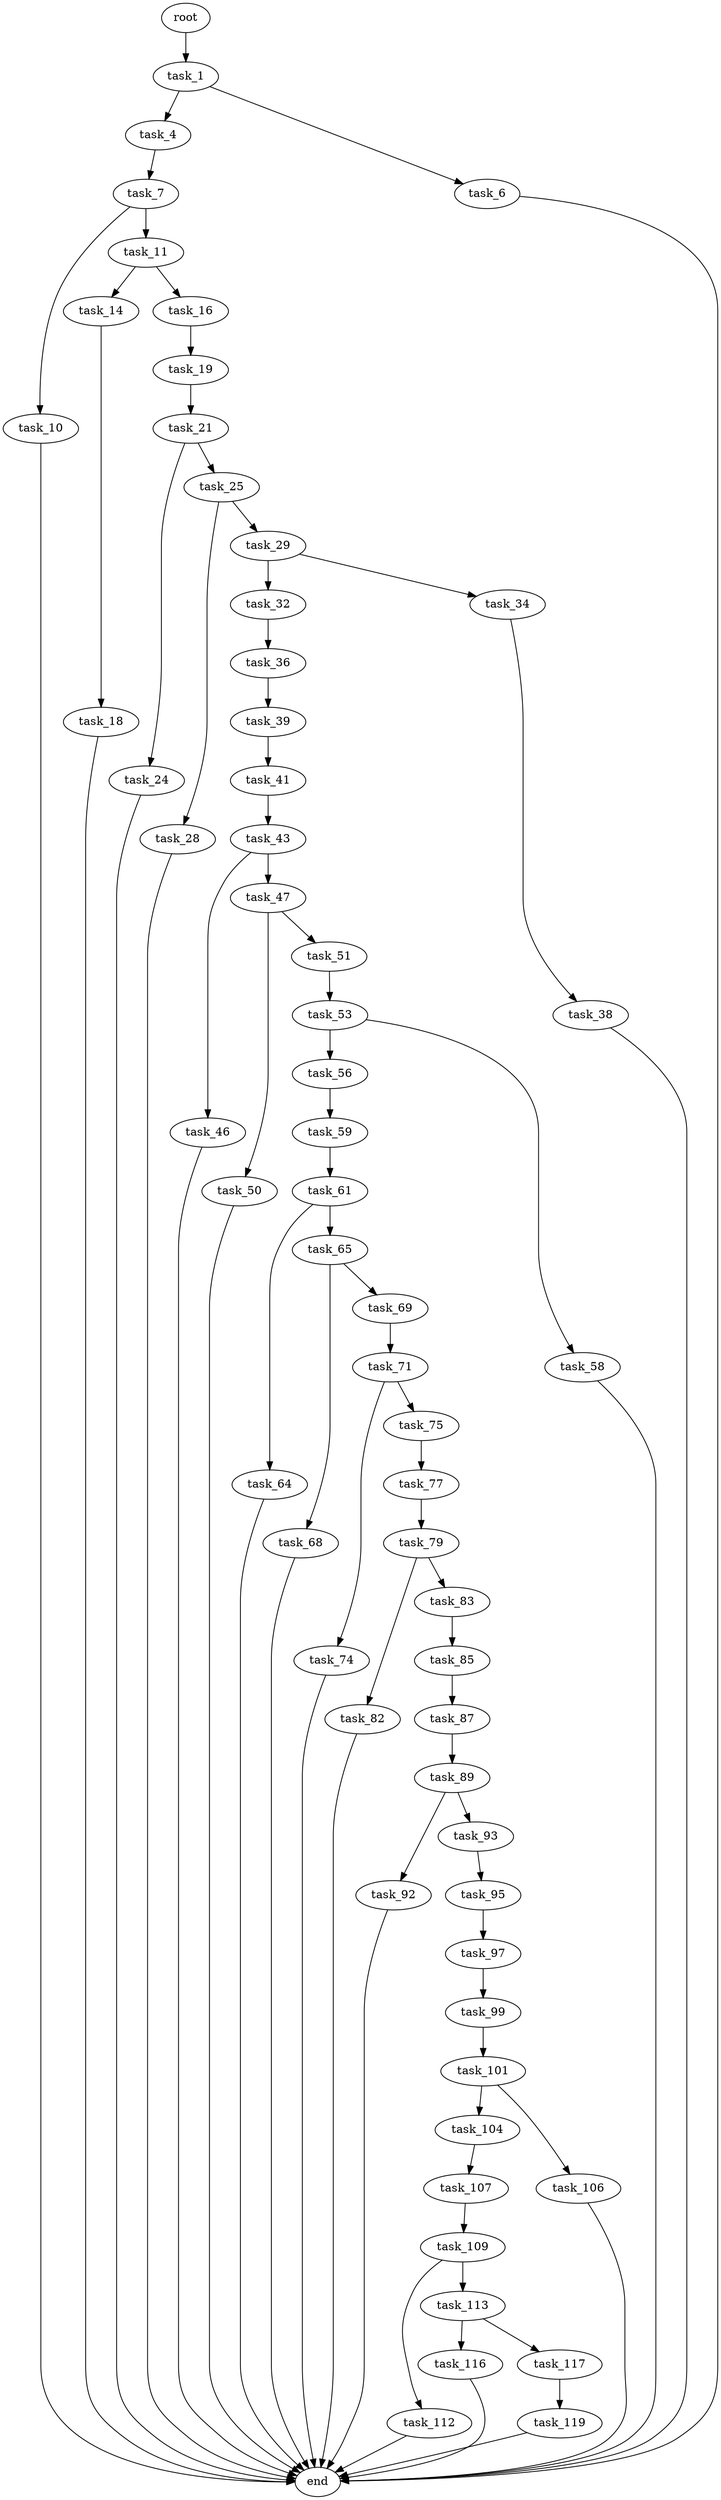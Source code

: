 digraph G {
  root [size="0.000000"];
  task_1 [size="14677309518.000000"];
  task_4 [size="32005120144.000000"];
  task_6 [size="549755813888.000000"];
  task_7 [size="1758938348.000000"];
  task_10 [size="368293445632.000000"];
  task_11 [size="50890216349.000000"];
  task_14 [size="8589934592.000000"];
  task_16 [size="443911649903.000000"];
  task_18 [size="20075730408.000000"];
  task_19 [size="1073741824000.000000"];
  task_21 [size="170271028027.000000"];
  task_24 [size="782757789696.000000"];
  task_25 [size="134217728000.000000"];
  task_28 [size="39657034770.000000"];
  task_29 [size="8589934592.000000"];
  task_32 [size="854356714.000000"];
  task_34 [size="12245906873.000000"];
  task_36 [size="50614423098.000000"];
  task_38 [size="2659224707.000000"];
  task_39 [size="45506732464.000000"];
  task_41 [size="21131721087.000000"];
  task_43 [size="68719476736.000000"];
  task_46 [size="134217728000.000000"];
  task_47 [size="1033162899283.000000"];
  task_50 [size="96732275464.000000"];
  task_51 [size="549755813888.000000"];
  task_53 [size="368293445632.000000"];
  task_56 [size="18401468852.000000"];
  task_58 [size="8589934592.000000"];
  task_59 [size="17585449555.000000"];
  task_61 [size="32757513780.000000"];
  task_64 [size="341345525398.000000"];
  task_65 [size="128992553685.000000"];
  task_68 [size="3532945895.000000"];
  task_69 [size="478649200128.000000"];
  task_71 [size="83931982638.000000"];
  task_74 [size="22498984221.000000"];
  task_75 [size="11716604225.000000"];
  task_77 [size="1073741824000.000000"];
  task_79 [size="202506725710.000000"];
  task_82 [size="152027817591.000000"];
  task_83 [size="231928233984.000000"];
  task_85 [size="25698092887.000000"];
  task_87 [size="782757789696.000000"];
  task_89 [size="8356093382.000000"];
  task_92 [size="1073741824000.000000"];
  task_93 [size="68719476736.000000"];
  task_95 [size="68719476736.000000"];
  task_97 [size="44113887203.000000"];
  task_99 [size="8589934592.000000"];
  task_101 [size="1073741824000.000000"];
  task_104 [size="3114856405.000000"];
  task_106 [size="425128725859.000000"];
  task_107 [size="68719476736.000000"];
  task_109 [size="368293445632.000000"];
  task_112 [size="16052030388.000000"];
  task_113 [size="14712907294.000000"];
  task_116 [size="197899573621.000000"];
  task_117 [size="231928233984.000000"];
  task_119 [size="368293445632.000000"];
  end [size="0.000000"];

  root -> task_1 [size="1.000000"];
  task_1 -> task_4 [size="301989888.000000"];
  task_1 -> task_6 [size="301989888.000000"];
  task_4 -> task_7 [size="536870912.000000"];
  task_6 -> end [size="1.000000"];
  task_7 -> task_10 [size="33554432.000000"];
  task_7 -> task_11 [size="33554432.000000"];
  task_10 -> end [size="1.000000"];
  task_11 -> task_14 [size="838860800.000000"];
  task_11 -> task_16 [size="838860800.000000"];
  task_14 -> task_18 [size="33554432.000000"];
  task_16 -> task_19 [size="679477248.000000"];
  task_18 -> end [size="1.000000"];
  task_19 -> task_21 [size="838860800.000000"];
  task_21 -> task_24 [size="134217728.000000"];
  task_21 -> task_25 [size="134217728.000000"];
  task_24 -> end [size="1.000000"];
  task_25 -> task_28 [size="209715200.000000"];
  task_25 -> task_29 [size="209715200.000000"];
  task_28 -> end [size="1.000000"];
  task_29 -> task_32 [size="33554432.000000"];
  task_29 -> task_34 [size="33554432.000000"];
  task_32 -> task_36 [size="75497472.000000"];
  task_34 -> task_38 [size="301989888.000000"];
  task_36 -> task_39 [size="838860800.000000"];
  task_38 -> end [size="1.000000"];
  task_39 -> task_41 [size="838860800.000000"];
  task_41 -> task_43 [size="838860800.000000"];
  task_43 -> task_46 [size="134217728.000000"];
  task_43 -> task_47 [size="134217728.000000"];
  task_46 -> end [size="1.000000"];
  task_47 -> task_50 [size="679477248.000000"];
  task_47 -> task_51 [size="679477248.000000"];
  task_50 -> end [size="1.000000"];
  task_51 -> task_53 [size="536870912.000000"];
  task_53 -> task_56 [size="411041792.000000"];
  task_53 -> task_58 [size="411041792.000000"];
  task_56 -> task_59 [size="411041792.000000"];
  task_58 -> end [size="1.000000"];
  task_59 -> task_61 [size="411041792.000000"];
  task_61 -> task_64 [size="134217728.000000"];
  task_61 -> task_65 [size="134217728.000000"];
  task_64 -> end [size="1.000000"];
  task_65 -> task_68 [size="301989888.000000"];
  task_65 -> task_69 [size="301989888.000000"];
  task_68 -> end [size="1.000000"];
  task_69 -> task_71 [size="679477248.000000"];
  task_71 -> task_74 [size="301989888.000000"];
  task_71 -> task_75 [size="301989888.000000"];
  task_74 -> end [size="1.000000"];
  task_75 -> task_77 [size="301989888.000000"];
  task_77 -> task_79 [size="838860800.000000"];
  task_79 -> task_82 [size="134217728.000000"];
  task_79 -> task_83 [size="134217728.000000"];
  task_82 -> end [size="1.000000"];
  task_83 -> task_85 [size="301989888.000000"];
  task_85 -> task_87 [size="411041792.000000"];
  task_87 -> task_89 [size="679477248.000000"];
  task_89 -> task_92 [size="134217728.000000"];
  task_89 -> task_93 [size="134217728.000000"];
  task_92 -> end [size="1.000000"];
  task_93 -> task_95 [size="134217728.000000"];
  task_95 -> task_97 [size="134217728.000000"];
  task_97 -> task_99 [size="33554432.000000"];
  task_99 -> task_101 [size="33554432.000000"];
  task_101 -> task_104 [size="838860800.000000"];
  task_101 -> task_106 [size="838860800.000000"];
  task_104 -> task_107 [size="75497472.000000"];
  task_106 -> end [size="1.000000"];
  task_107 -> task_109 [size="134217728.000000"];
  task_109 -> task_112 [size="411041792.000000"];
  task_109 -> task_113 [size="411041792.000000"];
  task_112 -> end [size="1.000000"];
  task_113 -> task_116 [size="536870912.000000"];
  task_113 -> task_117 [size="536870912.000000"];
  task_116 -> end [size="1.000000"];
  task_117 -> task_119 [size="301989888.000000"];
  task_119 -> end [size="1.000000"];
}
